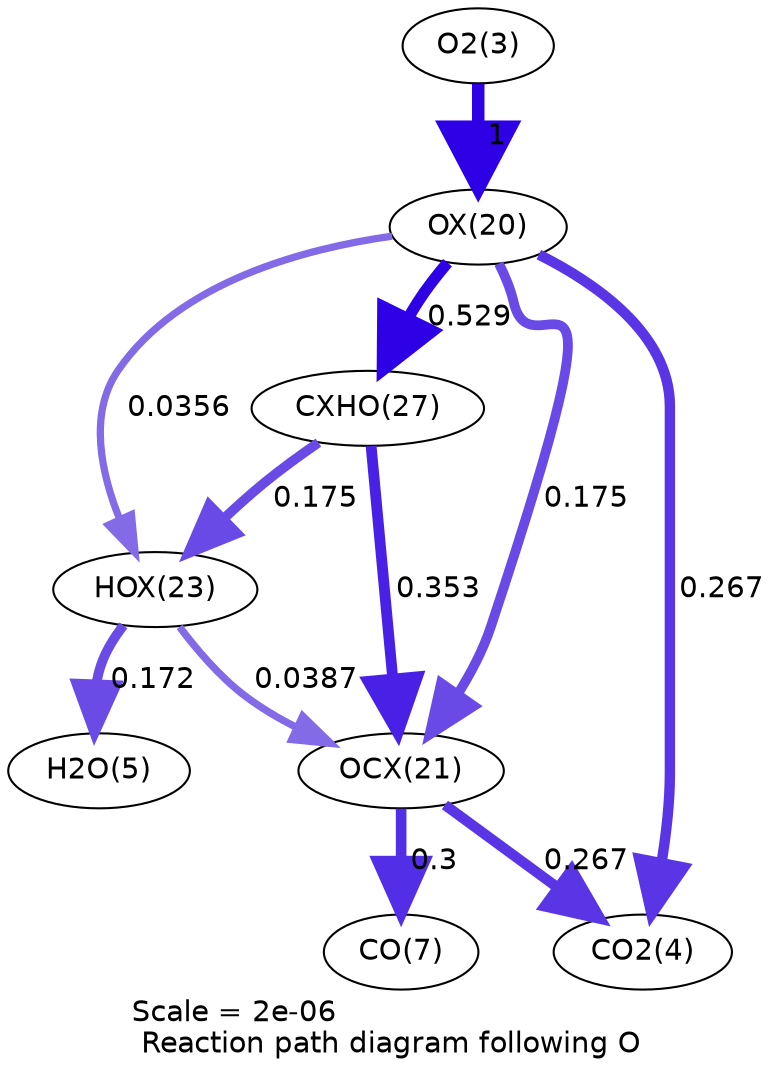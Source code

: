 digraph reaction_paths {
center=1;
s5 -> s23[fontname="Helvetica", penwidth=6, arrowsize=3, color="0.7, 1.5, 0.9"
, label=" 1"];
s23 -> s26[fontname="Helvetica", penwidth=3.48, arrowsize=1.74, color="0.7, 0.536, 0.9"
, label=" 0.0356"];
s23 -> s29[fontname="Helvetica", penwidth=5.52, arrowsize=2.76, color="0.7, 1.03, 0.9"
, label=" 0.529"];
s23 -> s24[fontname="Helvetica", penwidth=4.69, arrowsize=2.34, color="0.7, 0.675, 0.9"
, label=" 0.175"];
s23 -> s6[fontname="Helvetica", penwidth=5, arrowsize=2.5, color="0.7, 0.767, 0.9"
, label=" 0.267"];
s26 -> s7[fontname="Helvetica", penwidth=4.67, arrowsize=2.34, color="0.7, 0.672, 0.9"
, label=" 0.172"];
s29 -> s26[fontname="Helvetica", penwidth=4.69, arrowsize=2.34, color="0.7, 0.675, 0.9"
, label=" 0.175"];
s26 -> s24[fontname="Helvetica", penwidth=3.54, arrowsize=1.77, color="0.7, 0.539, 0.9"
, label=" 0.0387"];
s29 -> s24[fontname="Helvetica", penwidth=5.21, arrowsize=2.61, color="0.7, 0.853, 0.9"
, label=" 0.353"];
s24 -> s9[fontname="Helvetica", penwidth=5.09, arrowsize=2.55, color="0.7, 0.8, 0.9"
, label=" 0.3"];
s24 -> s6[fontname="Helvetica", penwidth=5, arrowsize=2.5, color="0.7, 0.767, 0.9"
, label=" 0.267"];
s5 [ fontname="Helvetica", label="O2(3)"];
s6 [ fontname="Helvetica", label="CO2(4)"];
s7 [ fontname="Helvetica", label="H2O(5)"];
s9 [ fontname="Helvetica", label="CO(7)"];
s23 [ fontname="Helvetica", label="OX(20)"];
s24 [ fontname="Helvetica", label="OCX(21)"];
s26 [ fontname="Helvetica", label="HOX(23)"];
s29 [ fontname="Helvetica", label="CXHO(27)"];
 label = "Scale = 2e-06\l Reaction path diagram following O";
 fontname = "Helvetica";
}
